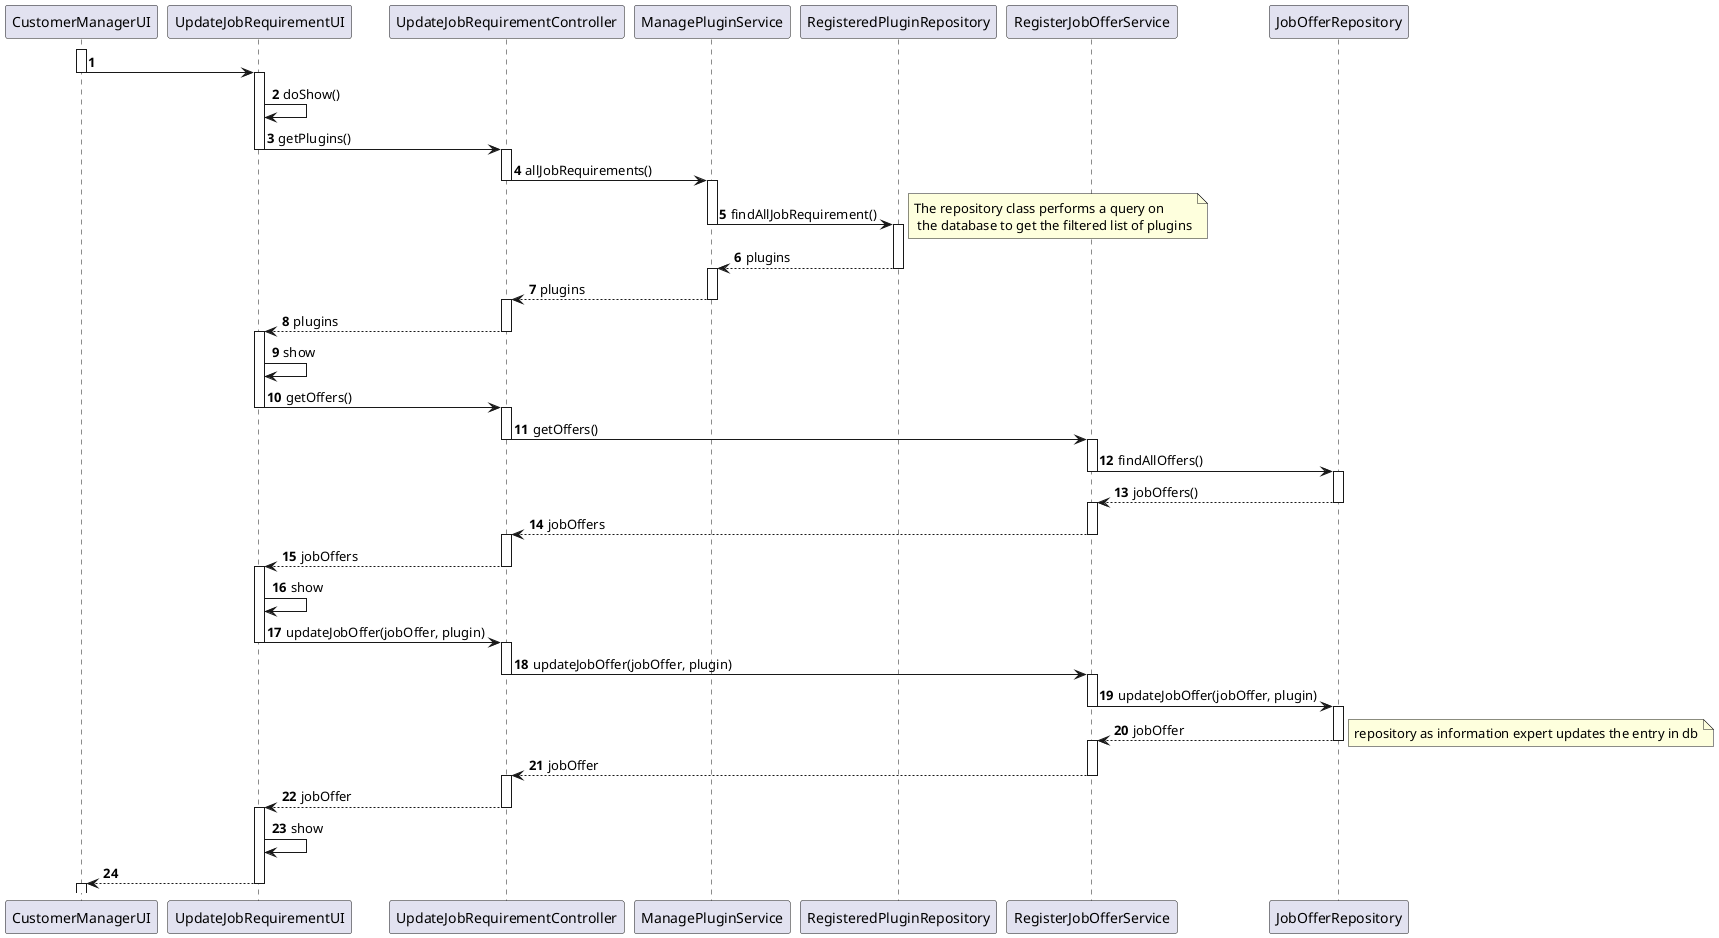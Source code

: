 @startuml
'https://plantuml.com/sequence-diagram

autonumber

participant CustomerManagerUI
participant UpdateJobRequirementUI
participant UpdateJobRequirementController
participant ManagePluginService
participant RegisteredPluginRepository
participant RegisterJobOfferService
participant JobOfferRepository


activate CustomerManagerUI
CustomerManagerUI -> UpdateJobRequirementUI
deactivate CustomerManagerUI
activate UpdateJobRequirementUI
UpdateJobRequirementUI -> UpdateJobRequirementUI : doShow()
UpdateJobRequirementUI -> UpdateJobRequirementController : getPlugins()
deactivate UpdateJobRequirementUI
activate UpdateJobRequirementController
UpdateJobRequirementController -> ManagePluginService : allJobRequirements()
deactivate UpdateJobRequirementController
activate ManagePluginService
ManagePluginService -> RegisteredPluginRepository : findAllJobRequirement()
deactivate ManagePluginService
activate RegisteredPluginRepository
note right : The repository class performs a query on\n the database to get the filtered list of plugins
RegisteredPluginRepository --> ManagePluginService : plugins
deactivate RegisteredPluginRepository
activate ManagePluginService
ManagePluginService --> UpdateJobRequirementController : plugins
deactivate ManagePluginService
activate UpdateJobRequirementController
UpdateJobRequirementController --> UpdateJobRequirementUI : plugins
deactivate UpdateJobRequirementController
activate UpdateJobRequirementUI
UpdateJobRequirementUI -> UpdateJobRequirementUI : show
UpdateJobRequirementUI -> UpdateJobRequirementController : getOffers()
deactivate UpdateJobRequirementUI
activate UpdateJobRequirementController
UpdateJobRequirementController -> RegisterJobOfferService : getOffers()
deactivate UpdateJobRequirementController
activate RegisterJobOfferService
RegisterJobOfferService -> JobOfferRepository : findAllOffers()
deactivate RegisterJobOfferService
activate JobOfferRepository
JobOfferRepository --> RegisterJobOfferService : jobOffers()
deactivate  JobOfferRepository
activate RegisterJobOfferService
RegisterJobOfferService --> UpdateJobRequirementController : jobOffers
deactivate RegisterJobOfferService
activate UpdateJobRequirementController
UpdateJobRequirementController --> UpdateJobRequirementUI : jobOffers
deactivate UpdateJobRequirementController
activate UpdateJobRequirementUI
UpdateJobRequirementUI -> UpdateJobRequirementUI : show
UpdateJobRequirementUI -> UpdateJobRequirementController : updateJobOffer(jobOffer, plugin)
deactivate UpdateJobRequirementUI
activate UpdateJobRequirementController
UpdateJobRequirementController -> RegisterJobOfferService : updateJobOffer(jobOffer, plugin)
deactivate
activate RegisterJobOfferService
RegisterJobOfferService -> JobOfferRepository : updateJobOffer(jobOffer, plugin)
deactivate
activate JobOfferRepository
JobOfferRepository --> RegisterJobOfferService : jobOffer
note right : repository as information expert updates the entry in db
deactivate JobOfferRepository
activate RegisterJobOfferService
RegisterJobOfferService --> UpdateJobRequirementController : jobOffer
deactivate RegisterJobOfferService
activate UpdateJobRequirementController
UpdateJobRequirementController --> UpdateJobRequirementUI : jobOffer
deactivate UpdateJobRequirementController
activate UpdateJobRequirementUI
UpdateJobRequirementUI -> UpdateJobRequirementUI : show
UpdateJobRequirementUI --> CustomerManagerUI
deactivate UpdateJobRequirementUI
activate CustomerManagerUI
@enduml
